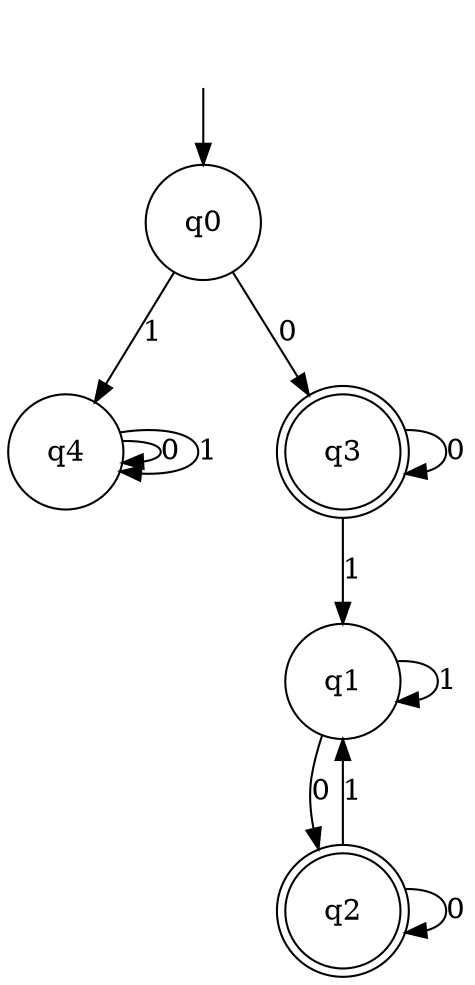 digraph Automaton {

q1 [shape = circle, label=<<TABLE BORDER="0" CELLBORDER="0" CELLSPACING="0"><TR><TD>q1</TD></TR></TABLE>>];

q4 [shape = circle, label=<<TABLE BORDER="0" CELLBORDER="0" CELLSPACING="0"><TR><TD>q4</TD></TR></TABLE>>];

q3 [shape = doublecircle, label=<<TABLE BORDER="0" CELLBORDER="0" CELLSPACING="0"><TR><TD>q3</TD></TR></TABLE>>];

_nil [style = invis, label=<<TABLE BORDER="0" CELLBORDER="" CELLSPACING="0"><TR><TD>_nil</TD></TR></TABLE>>];

q2 [shape = doublecircle, label=<<TABLE BORDER="0" CELLBORDER="0" CELLSPACING="0"><TR><TD>q2</TD></TR></TABLE>>];

q0 [shape = circle, label=<<TABLE BORDER="0" CELLBORDER="0" CELLSPACING="0"><TR><TD>q0</TD></TR></TABLE>>];

q3->q3 [label="0"];

q4->q4 [label="0"];

q4->q4 [label="1"];

q3->q1 [label="1"];

_nil -> q0 [];

q1->q2 [label="0"];

q1->q1 [label="1"];

q2->q2 [label="0"];

q2->q1 [label="1"];

q0->q4 [label="1"];

q0->q3 [label="0"];

}
